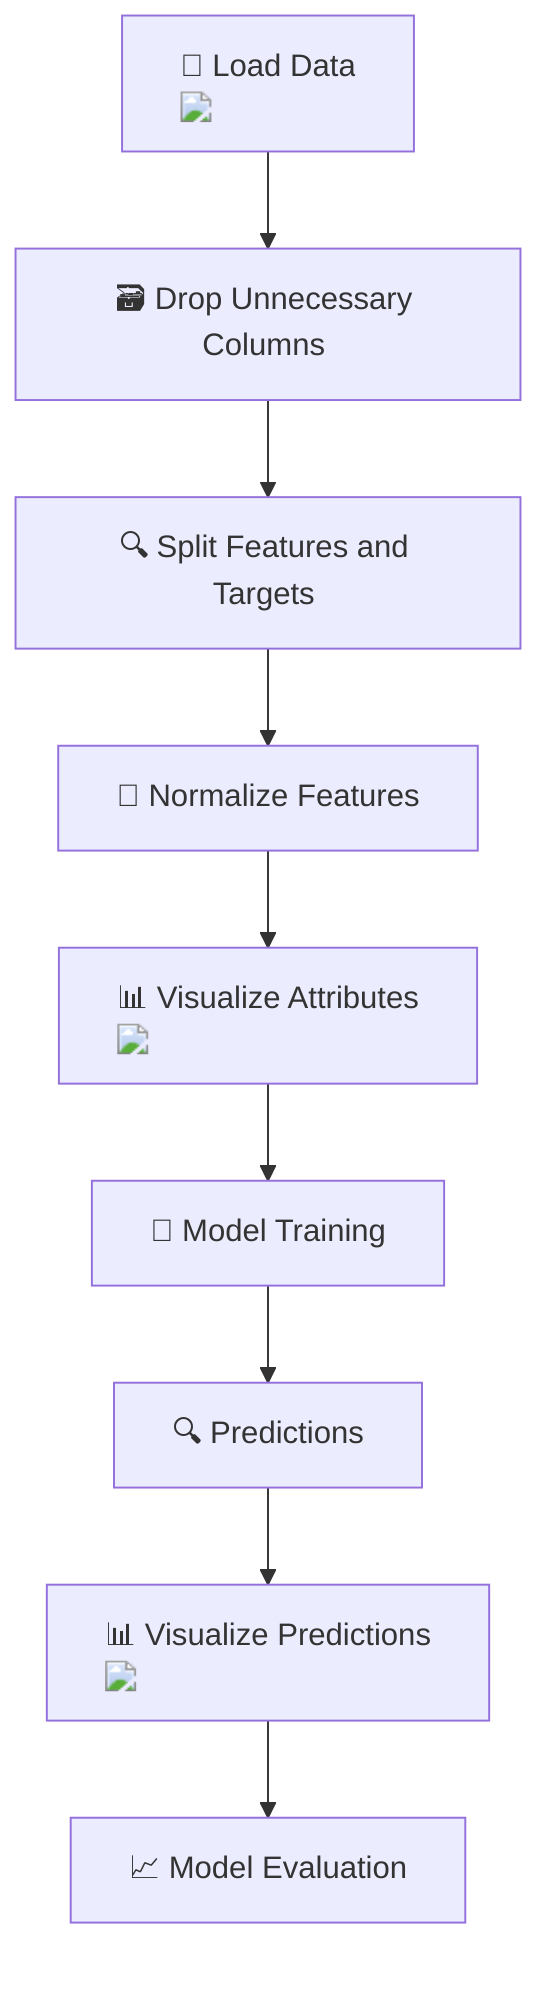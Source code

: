 flowchart TD
    A["📁 Load Data <img src='file.svg' />"] --> B["🗃️ Drop Unnecessary Columns <br/>"]
    B --> C["🔍 Split Features and Targets <br/>"]
    C --> D["🔄 Normalize Features <br/>"]
    D --> E["📊 Visualize Attributes <br/> <img src='hist_template.svg' />"]
    E --> F["🧠 Model Training <br/>"]
    F --> G["🔍 Predictions <br/>"]
    G --> H["📊 Visualize Predictions <br/> <img src='scatter_plot_template.svg' />"]
    
    H --> I["📈 Model Evaluation <br/>"]